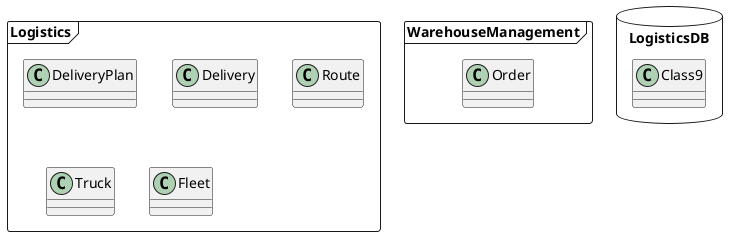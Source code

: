 @startuml DMLogistics

package Logistics <<Frame>> {
   class DeliveryPlan
   class Delivery 
   class Route 
   class Truck 
   class Fleet
   
}

package WarehouseManagement <<Frame>> {
    class Order
}
package LogisticsDB <<Database>> {
  class Class9
}


@enduml